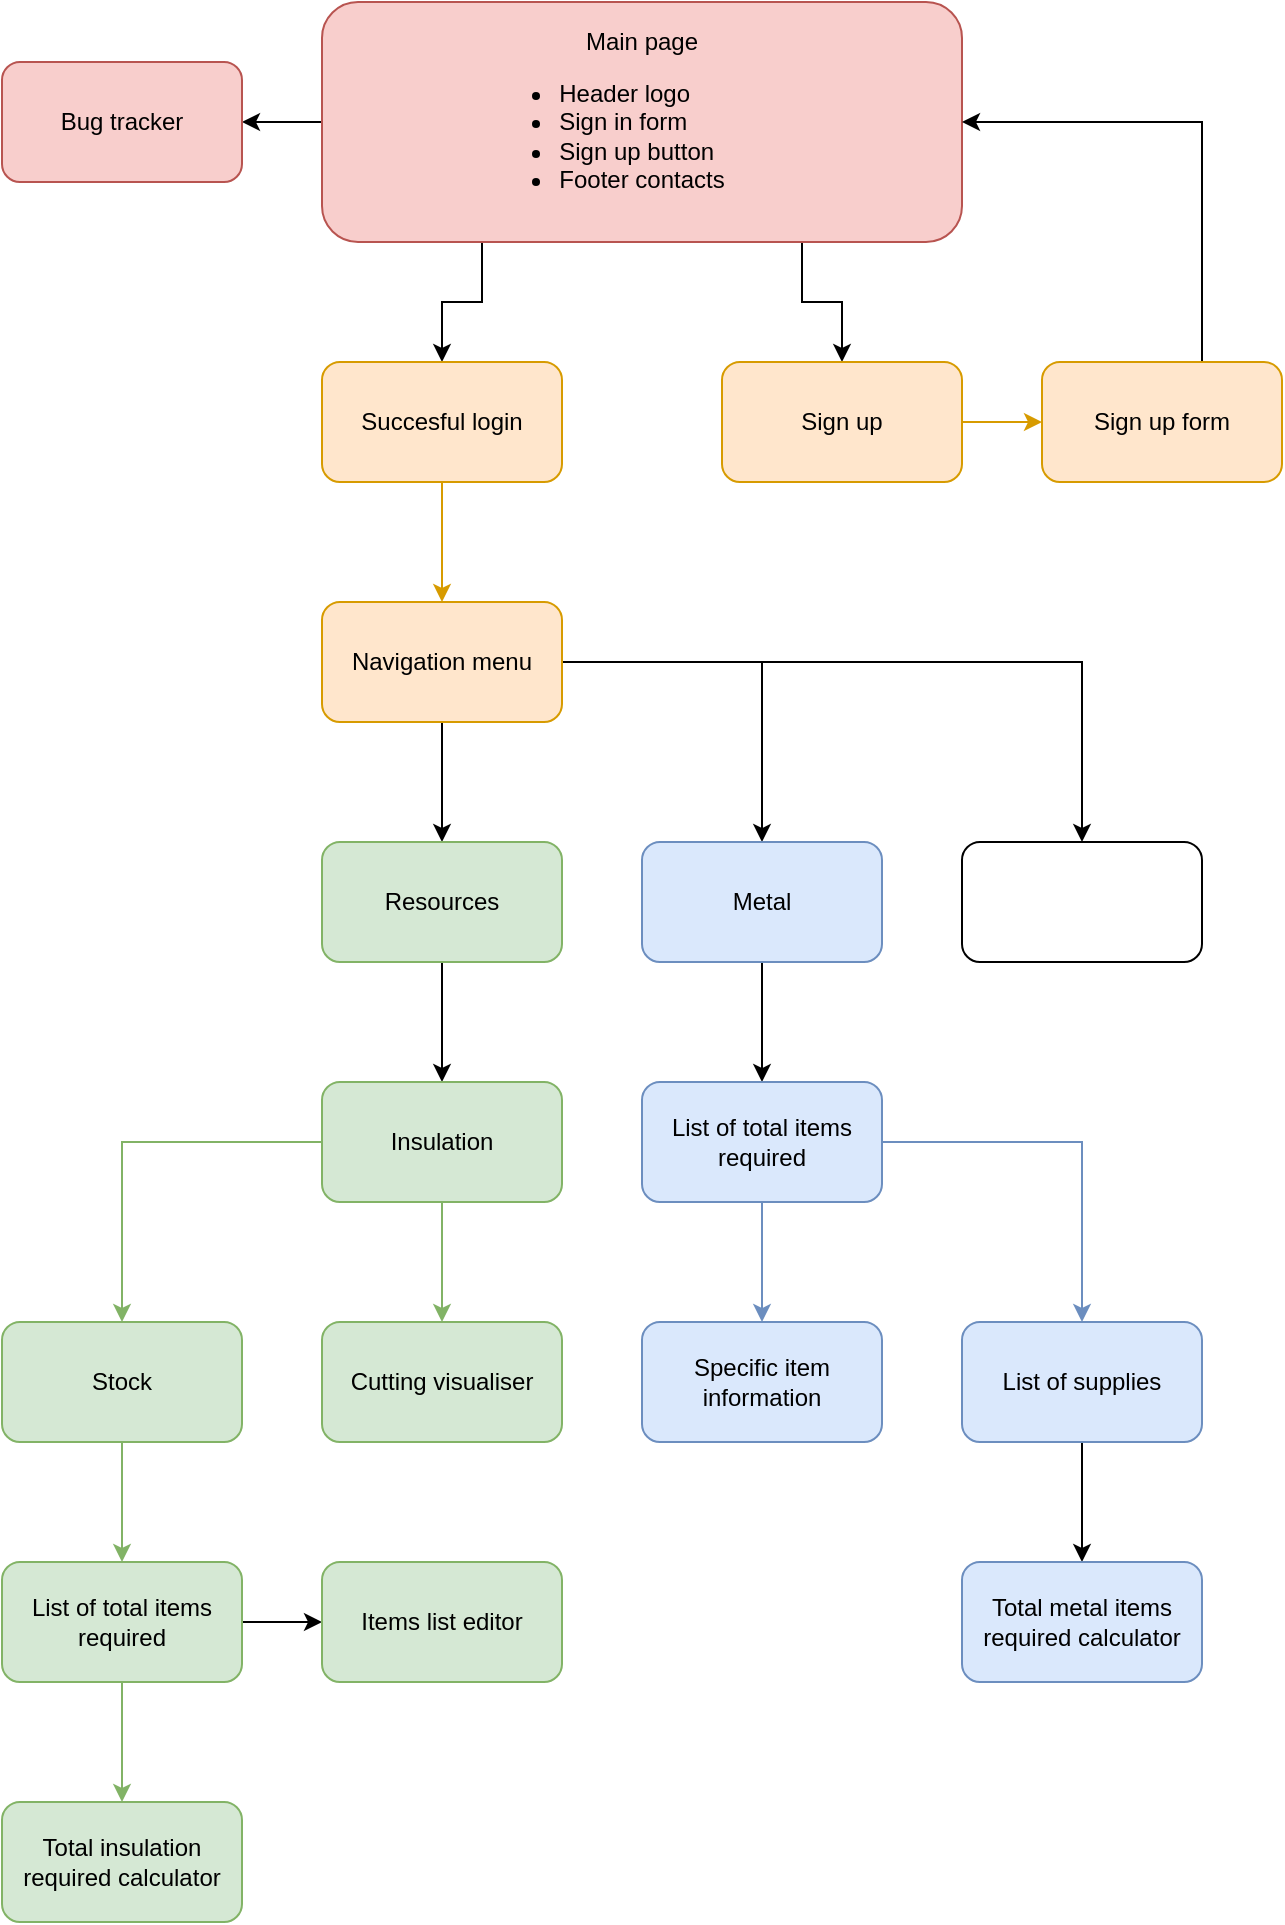 <mxfile version="25.0.3">
  <diagram name="Страница — 1" id="Z4lZhUD53vE_FyP3zHgj">
    <mxGraphModel dx="1050" dy="653" grid="1" gridSize="10" guides="1" tooltips="1" connect="1" arrows="1" fold="1" page="1" pageScale="1" pageWidth="827" pageHeight="1169" math="0" shadow="0">
      <root>
        <mxCell id="0" />
        <mxCell id="1" parent="0" />
        <mxCell id="vcnptdvdnts8XB76Tbuo-4" style="edgeStyle=orthogonalEdgeStyle;rounded=0;orthogonalLoop=1;jettySize=auto;html=1;exitX=0.25;exitY=1;exitDx=0;exitDy=0;entryX=0.5;entryY=0;entryDx=0;entryDy=0;" edge="1" parent="1" source="vcnptdvdnts8XB76Tbuo-2" target="vcnptdvdnts8XB76Tbuo-3">
          <mxGeometry relative="1" as="geometry" />
        </mxCell>
        <mxCell id="vcnptdvdnts8XB76Tbuo-6" style="edgeStyle=orthogonalEdgeStyle;rounded=0;orthogonalLoop=1;jettySize=auto;html=1;exitX=0.75;exitY=1;exitDx=0;exitDy=0;entryX=0.5;entryY=0;entryDx=0;entryDy=0;" edge="1" parent="1" source="vcnptdvdnts8XB76Tbuo-2" target="vcnptdvdnts8XB76Tbuo-5">
          <mxGeometry relative="1" as="geometry" />
        </mxCell>
        <mxCell id="vcnptdvdnts8XB76Tbuo-43" value="" style="edgeStyle=orthogonalEdgeStyle;rounded=0;orthogonalLoop=1;jettySize=auto;html=1;" edge="1" parent="1" source="vcnptdvdnts8XB76Tbuo-2" target="vcnptdvdnts8XB76Tbuo-42">
          <mxGeometry relative="1" as="geometry" />
        </mxCell>
        <mxCell id="vcnptdvdnts8XB76Tbuo-2" value="Main page&lt;br&gt;&lt;ul style=&quot;padding-left: 0px;&quot;&gt;&lt;li style=&quot;text-align: left;&quot;&gt;Header logo&lt;/li&gt;&lt;li style=&quot;text-align: left;&quot;&gt;Sign in form&lt;/li&gt;&lt;li style=&quot;text-align: left;&quot;&gt;Sign up button&lt;/li&gt;&lt;li style=&quot;text-align: left;&quot;&gt;Footer contacts&lt;/li&gt;&lt;/ul&gt;" style="rounded=1;whiteSpace=wrap;html=1;align=center;fillColor=#f8cecc;strokeColor=#b85450;" vertex="1" parent="1">
          <mxGeometry x="320" y="60" width="320" height="120" as="geometry" />
        </mxCell>
        <mxCell id="vcnptdvdnts8XB76Tbuo-8" value="" style="edgeStyle=orthogonalEdgeStyle;rounded=0;orthogonalLoop=1;jettySize=auto;html=1;fillColor=#ffe6cc;strokeColor=#d79b00;" edge="1" parent="1" source="vcnptdvdnts8XB76Tbuo-3" target="vcnptdvdnts8XB76Tbuo-7">
          <mxGeometry relative="1" as="geometry" />
        </mxCell>
        <mxCell id="vcnptdvdnts8XB76Tbuo-3" value="Succesful login" style="rounded=1;whiteSpace=wrap;html=1;fillColor=#ffe6cc;strokeColor=#d79b00;" vertex="1" parent="1">
          <mxGeometry x="320" y="240" width="120" height="60" as="geometry" />
        </mxCell>
        <mxCell id="vcnptdvdnts8XB76Tbuo-10" value="" style="edgeStyle=orthogonalEdgeStyle;rounded=0;orthogonalLoop=1;jettySize=auto;html=1;fillColor=#ffe6cc;strokeColor=#d79b00;" edge="1" parent="1" source="vcnptdvdnts8XB76Tbuo-5" target="vcnptdvdnts8XB76Tbuo-9">
          <mxGeometry relative="1" as="geometry" />
        </mxCell>
        <mxCell id="vcnptdvdnts8XB76Tbuo-5" value="Sign up" style="rounded=1;whiteSpace=wrap;html=1;fillColor=#ffe6cc;strokeColor=#d79b00;" vertex="1" parent="1">
          <mxGeometry x="520" y="240" width="120" height="60" as="geometry" />
        </mxCell>
        <mxCell id="vcnptdvdnts8XB76Tbuo-13" value="" style="edgeStyle=orthogonalEdgeStyle;rounded=0;orthogonalLoop=1;jettySize=auto;html=1;" edge="1" parent="1" source="vcnptdvdnts8XB76Tbuo-7" target="vcnptdvdnts8XB76Tbuo-12">
          <mxGeometry relative="1" as="geometry" />
        </mxCell>
        <mxCell id="vcnptdvdnts8XB76Tbuo-17" value="" style="edgeStyle=orthogonalEdgeStyle;rounded=0;orthogonalLoop=1;jettySize=auto;html=1;" edge="1" parent="1" source="vcnptdvdnts8XB76Tbuo-7" target="vcnptdvdnts8XB76Tbuo-16">
          <mxGeometry relative="1" as="geometry" />
        </mxCell>
        <mxCell id="vcnptdvdnts8XB76Tbuo-19" value="" style="edgeStyle=orthogonalEdgeStyle;rounded=0;orthogonalLoop=1;jettySize=auto;html=1;" edge="1" parent="1" source="vcnptdvdnts8XB76Tbuo-7" target="vcnptdvdnts8XB76Tbuo-18">
          <mxGeometry relative="1" as="geometry" />
        </mxCell>
        <mxCell id="vcnptdvdnts8XB76Tbuo-7" value="Navigation menu" style="whiteSpace=wrap;html=1;rounded=1;fillColor=#ffe6cc;strokeColor=#d79b00;" vertex="1" parent="1">
          <mxGeometry x="320" y="360" width="120" height="60" as="geometry" />
        </mxCell>
        <mxCell id="vcnptdvdnts8XB76Tbuo-11" style="edgeStyle=orthogonalEdgeStyle;rounded=0;orthogonalLoop=1;jettySize=auto;html=1;entryX=1;entryY=0.5;entryDx=0;entryDy=0;" edge="1" parent="1" source="vcnptdvdnts8XB76Tbuo-9" target="vcnptdvdnts8XB76Tbuo-2">
          <mxGeometry relative="1" as="geometry">
            <mxPoint x="750" y="120" as="targetPoint" />
            <Array as="points">
              <mxPoint x="760" y="120" />
            </Array>
          </mxGeometry>
        </mxCell>
        <mxCell id="vcnptdvdnts8XB76Tbuo-9" value="Sign up form" style="whiteSpace=wrap;html=1;rounded=1;fillColor=#ffe6cc;strokeColor=#d79b00;" vertex="1" parent="1">
          <mxGeometry x="680" y="240" width="120" height="60" as="geometry" />
        </mxCell>
        <mxCell id="vcnptdvdnts8XB76Tbuo-21" value="" style="edgeStyle=orthogonalEdgeStyle;rounded=0;orthogonalLoop=1;jettySize=auto;html=1;" edge="1" parent="1" source="vcnptdvdnts8XB76Tbuo-12" target="vcnptdvdnts8XB76Tbuo-20">
          <mxGeometry relative="1" as="geometry" />
        </mxCell>
        <mxCell id="vcnptdvdnts8XB76Tbuo-12" value="Resources" style="rounded=1;whiteSpace=wrap;html=1;fillColor=#d5e8d4;strokeColor=#82b366;" vertex="1" parent="1">
          <mxGeometry x="320" y="480" width="120" height="60" as="geometry" />
        </mxCell>
        <mxCell id="vcnptdvdnts8XB76Tbuo-37" value="" style="edgeStyle=orthogonalEdgeStyle;rounded=0;orthogonalLoop=1;jettySize=auto;html=1;" edge="1" parent="1" source="vcnptdvdnts8XB76Tbuo-16" target="vcnptdvdnts8XB76Tbuo-36">
          <mxGeometry relative="1" as="geometry" />
        </mxCell>
        <mxCell id="vcnptdvdnts8XB76Tbuo-16" value="Metal" style="whiteSpace=wrap;html=1;rounded=1;fillColor=#dae8fc;strokeColor=#6c8ebf;" vertex="1" parent="1">
          <mxGeometry x="480" y="480" width="120" height="60" as="geometry" />
        </mxCell>
        <mxCell id="vcnptdvdnts8XB76Tbuo-18" value="" style="whiteSpace=wrap;html=1;rounded=1;" vertex="1" parent="1">
          <mxGeometry x="640" y="480" width="120" height="60" as="geometry" />
        </mxCell>
        <mxCell id="vcnptdvdnts8XB76Tbuo-23" value="" style="edgeStyle=orthogonalEdgeStyle;rounded=0;orthogonalLoop=1;jettySize=auto;html=1;fillColor=#d5e8d4;strokeColor=#82b366;" edge="1" parent="1" source="vcnptdvdnts8XB76Tbuo-20" target="vcnptdvdnts8XB76Tbuo-22">
          <mxGeometry relative="1" as="geometry" />
        </mxCell>
        <mxCell id="vcnptdvdnts8XB76Tbuo-25" value="" style="edgeStyle=orthogonalEdgeStyle;rounded=0;orthogonalLoop=1;jettySize=auto;html=1;fillColor=#d5e8d4;strokeColor=#82b366;" edge="1" parent="1" source="vcnptdvdnts8XB76Tbuo-20" target="vcnptdvdnts8XB76Tbuo-24">
          <mxGeometry relative="1" as="geometry" />
        </mxCell>
        <mxCell id="vcnptdvdnts8XB76Tbuo-20" value="Insulation" style="whiteSpace=wrap;html=1;rounded=1;fillColor=#d5e8d4;strokeColor=#82b366;" vertex="1" parent="1">
          <mxGeometry x="320" y="600" width="120" height="60" as="geometry" />
        </mxCell>
        <mxCell id="vcnptdvdnts8XB76Tbuo-31" value="" style="edgeStyle=orthogonalEdgeStyle;rounded=0;orthogonalLoop=1;jettySize=auto;html=1;fillColor=#d5e8d4;strokeColor=#82b366;" edge="1" parent="1" source="vcnptdvdnts8XB76Tbuo-22" target="vcnptdvdnts8XB76Tbuo-30">
          <mxGeometry relative="1" as="geometry" />
        </mxCell>
        <mxCell id="vcnptdvdnts8XB76Tbuo-22" value="Stock" style="whiteSpace=wrap;html=1;rounded=1;fillColor=#d5e8d4;strokeColor=#82b366;" vertex="1" parent="1">
          <mxGeometry x="160" y="720" width="120" height="60" as="geometry" />
        </mxCell>
        <mxCell id="vcnptdvdnts8XB76Tbuo-24" value="Cutting visualiser" style="whiteSpace=wrap;html=1;rounded=1;fillColor=#d5e8d4;strokeColor=#82b366;" vertex="1" parent="1">
          <mxGeometry x="320" y="720" width="120" height="60" as="geometry" />
        </mxCell>
        <mxCell id="vcnptdvdnts8XB76Tbuo-33" value="" style="edgeStyle=orthogonalEdgeStyle;rounded=0;orthogonalLoop=1;jettySize=auto;html=1;fillColor=#d5e8d4;strokeColor=#82b366;" edge="1" parent="1" source="vcnptdvdnts8XB76Tbuo-30" target="vcnptdvdnts8XB76Tbuo-32">
          <mxGeometry relative="1" as="geometry" />
        </mxCell>
        <mxCell id="vcnptdvdnts8XB76Tbuo-47" value="" style="edgeStyle=orthogonalEdgeStyle;rounded=0;orthogonalLoop=1;jettySize=auto;html=1;" edge="1" parent="1" source="vcnptdvdnts8XB76Tbuo-30" target="vcnptdvdnts8XB76Tbuo-46">
          <mxGeometry relative="1" as="geometry" />
        </mxCell>
        <mxCell id="vcnptdvdnts8XB76Tbuo-30" value="List of total items required" style="whiteSpace=wrap;html=1;rounded=1;fillColor=#d5e8d4;strokeColor=#82b366;" vertex="1" parent="1">
          <mxGeometry x="160" y="840" width="120" height="60" as="geometry" />
        </mxCell>
        <mxCell id="vcnptdvdnts8XB76Tbuo-32" value="Total insulation required calculator" style="whiteSpace=wrap;html=1;rounded=1;fillColor=#d5e8d4;strokeColor=#82b366;" vertex="1" parent="1">
          <mxGeometry x="160" y="960" width="120" height="60" as="geometry" />
        </mxCell>
        <mxCell id="vcnptdvdnts8XB76Tbuo-39" value="" style="edgeStyle=orthogonalEdgeStyle;rounded=0;orthogonalLoop=1;jettySize=auto;html=1;fillColor=#dae8fc;strokeColor=#6c8ebf;" edge="1" parent="1" source="vcnptdvdnts8XB76Tbuo-36" target="vcnptdvdnts8XB76Tbuo-38">
          <mxGeometry relative="1" as="geometry" />
        </mxCell>
        <mxCell id="vcnptdvdnts8XB76Tbuo-41" value="" style="edgeStyle=orthogonalEdgeStyle;rounded=0;orthogonalLoop=1;jettySize=auto;html=1;fillColor=#dae8fc;strokeColor=#6c8ebf;" edge="1" parent="1" source="vcnptdvdnts8XB76Tbuo-36" target="vcnptdvdnts8XB76Tbuo-40">
          <mxGeometry relative="1" as="geometry" />
        </mxCell>
        <mxCell id="vcnptdvdnts8XB76Tbuo-36" value="List of total items required" style="whiteSpace=wrap;html=1;rounded=1;fillColor=#dae8fc;strokeColor=#6c8ebf;" vertex="1" parent="1">
          <mxGeometry x="480" y="600" width="120" height="60" as="geometry" />
        </mxCell>
        <mxCell id="vcnptdvdnts8XB76Tbuo-38" value="Specific item information" style="whiteSpace=wrap;html=1;rounded=1;fillColor=#dae8fc;strokeColor=#6c8ebf;" vertex="1" parent="1">
          <mxGeometry x="480" y="720" width="120" height="60" as="geometry" />
        </mxCell>
        <mxCell id="vcnptdvdnts8XB76Tbuo-45" value="" style="edgeStyle=orthogonalEdgeStyle;rounded=0;orthogonalLoop=1;jettySize=auto;html=1;" edge="1" parent="1" source="vcnptdvdnts8XB76Tbuo-40" target="vcnptdvdnts8XB76Tbuo-44">
          <mxGeometry relative="1" as="geometry" />
        </mxCell>
        <mxCell id="vcnptdvdnts8XB76Tbuo-40" value="List of supplies" style="whiteSpace=wrap;html=1;rounded=1;fillColor=#dae8fc;strokeColor=#6c8ebf;" vertex="1" parent="1">
          <mxGeometry x="640" y="720" width="120" height="60" as="geometry" />
        </mxCell>
        <mxCell id="vcnptdvdnts8XB76Tbuo-42" value="Bug tracker" style="whiteSpace=wrap;html=1;fillColor=#f8cecc;strokeColor=#b85450;rounded=1;" vertex="1" parent="1">
          <mxGeometry x="160" y="90" width="120" height="60" as="geometry" />
        </mxCell>
        <mxCell id="vcnptdvdnts8XB76Tbuo-44" value="Total metal items required calculator" style="whiteSpace=wrap;html=1;fillColor=#dae8fc;strokeColor=#6c8ebf;rounded=1;" vertex="1" parent="1">
          <mxGeometry x="640" y="840" width="120" height="60" as="geometry" />
        </mxCell>
        <mxCell id="vcnptdvdnts8XB76Tbuo-46" value="Items list editor" style="whiteSpace=wrap;html=1;fillColor=#d5e8d4;strokeColor=#82b366;rounded=1;" vertex="1" parent="1">
          <mxGeometry x="320" y="840" width="120" height="60" as="geometry" />
        </mxCell>
      </root>
    </mxGraphModel>
  </diagram>
</mxfile>
